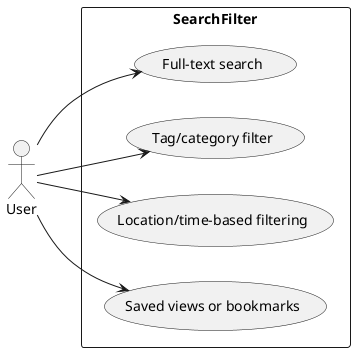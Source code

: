 @startuml
left to right direction
actor User
rectangle SearchFilter {
  ( Full-text search )
  User --> ( Full-text search )
  ( Tag/category filter )
  User --> ( Tag/category filter )
  ( Location/time-based filtering )
  User --> ( Location/time-based filtering )
  ( Saved views or bookmarks )
  User --> ( Saved views or bookmarks )
}
@enduml

